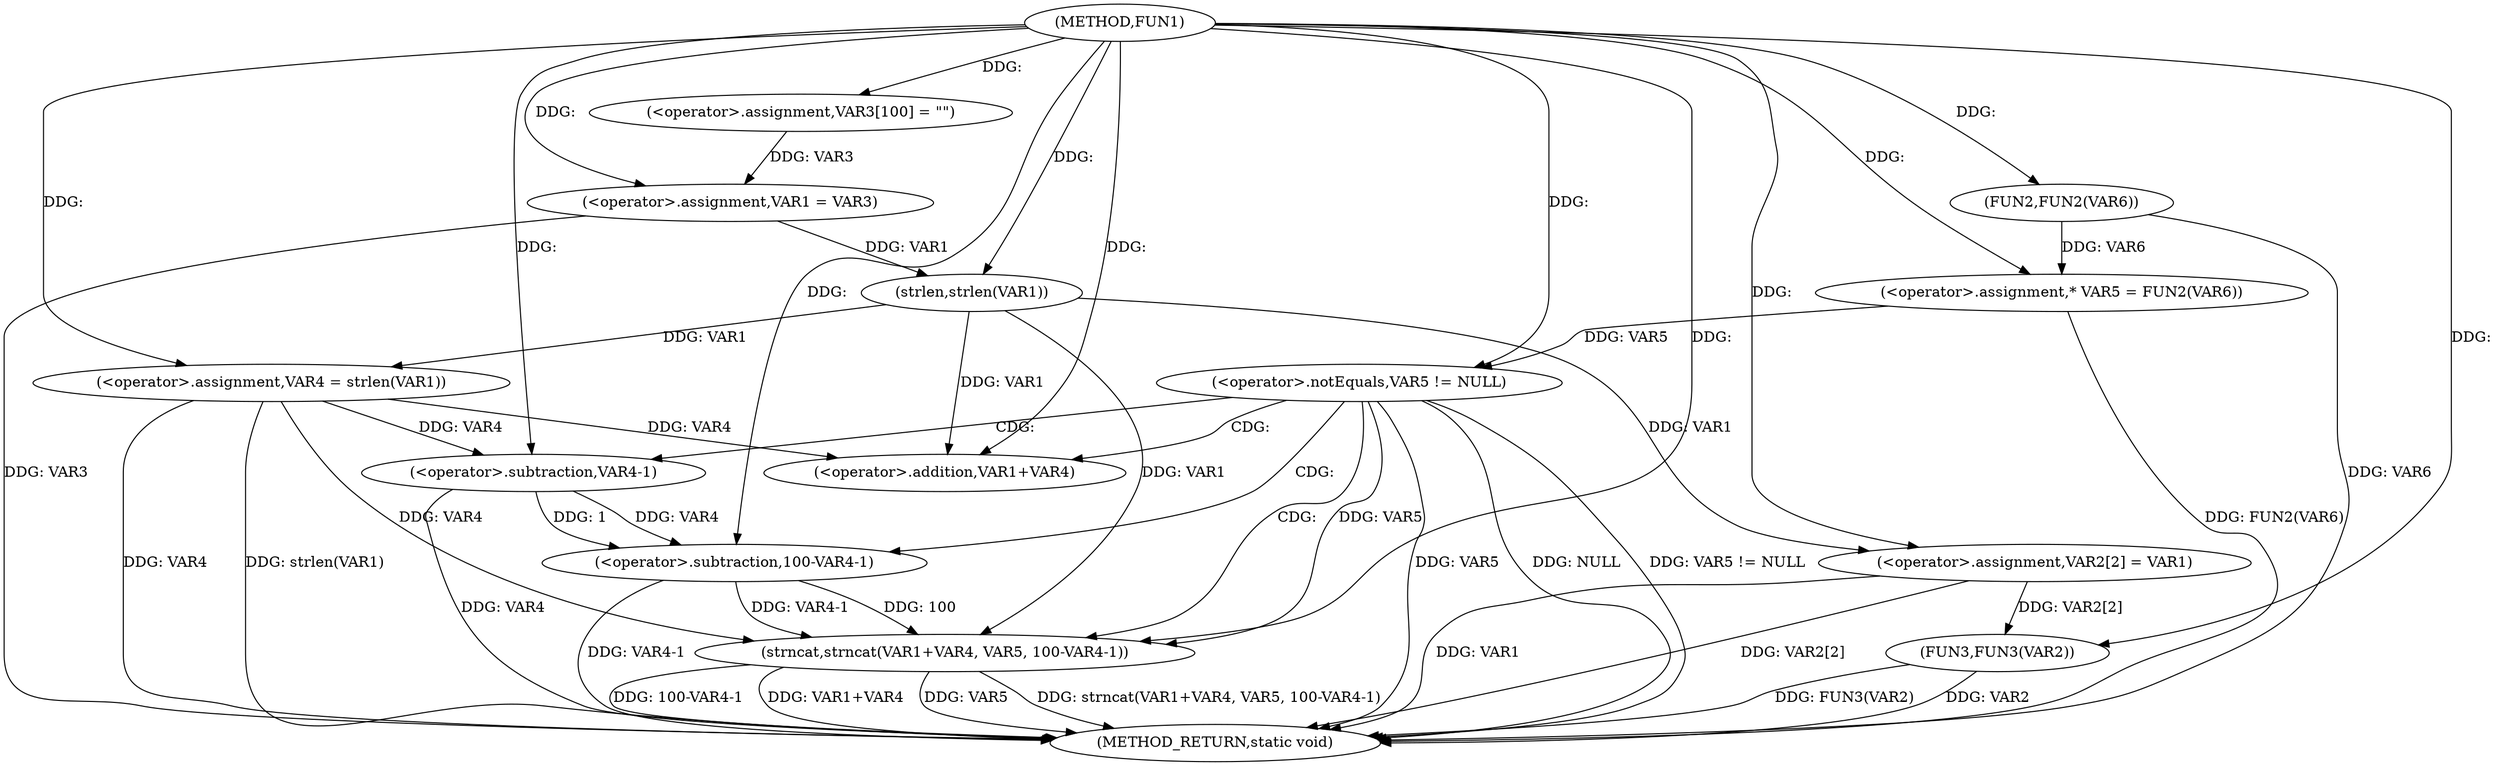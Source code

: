 digraph FUN1 {  
"1000100" [label = "(METHOD,FUN1)" ]
"1000144" [label = "(METHOD_RETURN,static void)" ]
"1000105" [label = "(<operator>.assignment,VAR3[100] = \"\")" ]
"1000108" [label = "(<operator>.assignment,VAR1 = VAR3)" ]
"1000113" [label = "(<operator>.assignment,VAR4 = strlen(VAR1))" ]
"1000115" [label = "(strlen,strlen(VAR1))" ]
"1000118" [label = "(<operator>.assignment,* VAR5 = FUN2(VAR6))" ]
"1000120" [label = "(FUN2,FUN2(VAR6))" ]
"1000123" [label = "(<operator>.notEquals,VAR5 != NULL)" ]
"1000127" [label = "(strncat,strncat(VAR1+VAR4, VAR5, 100-VAR4-1))" ]
"1000128" [label = "(<operator>.addition,VAR1+VAR4)" ]
"1000132" [label = "(<operator>.subtraction,100-VAR4-1)" ]
"1000134" [label = "(<operator>.subtraction,VAR4-1)" ]
"1000137" [label = "(<operator>.assignment,VAR2[2] = VAR1)" ]
"1000142" [label = "(FUN3,FUN3(VAR2))" ]
  "1000142" -> "1000144"  [ label = "DDG: FUN3(VAR2)"] 
  "1000123" -> "1000144"  [ label = "DDG: NULL"] 
  "1000113" -> "1000144"  [ label = "DDG: VAR4"] 
  "1000132" -> "1000144"  [ label = "DDG: VAR4-1"] 
  "1000127" -> "1000144"  [ label = "DDG: strncat(VAR1+VAR4, VAR5, 100-VAR4-1)"] 
  "1000142" -> "1000144"  [ label = "DDG: VAR2"] 
  "1000123" -> "1000144"  [ label = "DDG: VAR5 != NULL"] 
  "1000127" -> "1000144"  [ label = "DDG: 100-VAR4-1"] 
  "1000137" -> "1000144"  [ label = "DDG: VAR1"] 
  "1000113" -> "1000144"  [ label = "DDG: strlen(VAR1)"] 
  "1000120" -> "1000144"  [ label = "DDG: VAR6"] 
  "1000134" -> "1000144"  [ label = "DDG: VAR4"] 
  "1000108" -> "1000144"  [ label = "DDG: VAR3"] 
  "1000118" -> "1000144"  [ label = "DDG: FUN2(VAR6)"] 
  "1000127" -> "1000144"  [ label = "DDG: VAR1+VAR4"] 
  "1000137" -> "1000144"  [ label = "DDG: VAR2[2]"] 
  "1000127" -> "1000144"  [ label = "DDG: VAR5"] 
  "1000123" -> "1000144"  [ label = "DDG: VAR5"] 
  "1000100" -> "1000105"  [ label = "DDG: "] 
  "1000105" -> "1000108"  [ label = "DDG: VAR3"] 
  "1000100" -> "1000108"  [ label = "DDG: "] 
  "1000115" -> "1000113"  [ label = "DDG: VAR1"] 
  "1000100" -> "1000113"  [ label = "DDG: "] 
  "1000108" -> "1000115"  [ label = "DDG: VAR1"] 
  "1000100" -> "1000115"  [ label = "DDG: "] 
  "1000120" -> "1000118"  [ label = "DDG: VAR6"] 
  "1000100" -> "1000118"  [ label = "DDG: "] 
  "1000100" -> "1000120"  [ label = "DDG: "] 
  "1000118" -> "1000123"  [ label = "DDG: VAR5"] 
  "1000100" -> "1000123"  [ label = "DDG: "] 
  "1000115" -> "1000127"  [ label = "DDG: VAR1"] 
  "1000100" -> "1000127"  [ label = "DDG: "] 
  "1000113" -> "1000127"  [ label = "DDG: VAR4"] 
  "1000115" -> "1000128"  [ label = "DDG: VAR1"] 
  "1000100" -> "1000128"  [ label = "DDG: "] 
  "1000113" -> "1000128"  [ label = "DDG: VAR4"] 
  "1000123" -> "1000127"  [ label = "DDG: VAR5"] 
  "1000132" -> "1000127"  [ label = "DDG: 100"] 
  "1000132" -> "1000127"  [ label = "DDG: VAR4-1"] 
  "1000100" -> "1000132"  [ label = "DDG: "] 
  "1000134" -> "1000132"  [ label = "DDG: VAR4"] 
  "1000134" -> "1000132"  [ label = "DDG: 1"] 
  "1000100" -> "1000134"  [ label = "DDG: "] 
  "1000113" -> "1000134"  [ label = "DDG: VAR4"] 
  "1000115" -> "1000137"  [ label = "DDG: VAR1"] 
  "1000100" -> "1000137"  [ label = "DDG: "] 
  "1000137" -> "1000142"  [ label = "DDG: VAR2[2]"] 
  "1000100" -> "1000142"  [ label = "DDG: "] 
  "1000123" -> "1000132"  [ label = "CDG: "] 
  "1000123" -> "1000128"  [ label = "CDG: "] 
  "1000123" -> "1000127"  [ label = "CDG: "] 
  "1000123" -> "1000134"  [ label = "CDG: "] 
}
